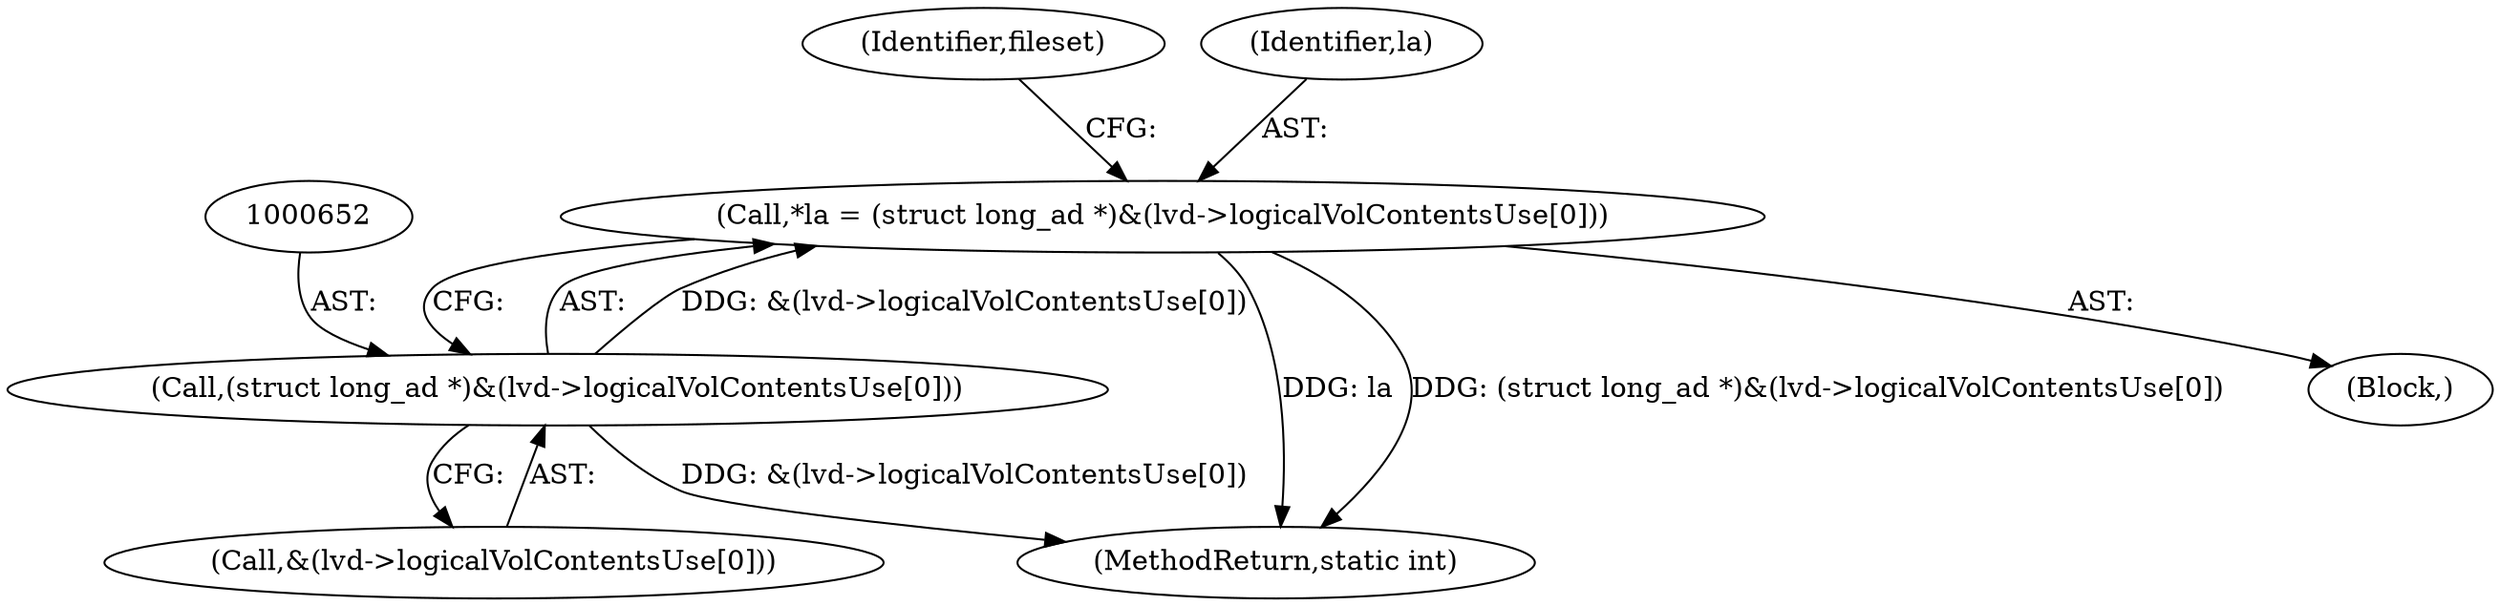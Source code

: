 digraph "0_linux_1df2ae31c724e57be9d7ac00d78db8a5dabdd050@pointer" {
"1000649" [label="(Call,*la = (struct long_ad *)&(lvd->logicalVolContentsUse[0]))"];
"1000651" [label="(Call,(struct long_ad *)&(lvd->logicalVolContentsUse[0]))"];
"1000653" [label="(Call,&(lvd->logicalVolContentsUse[0]))"];
"1000651" [label="(Call,(struct long_ad *)&(lvd->logicalVolContentsUse[0]))"];
"1000661" [label="(Identifier,fileset)"];
"1000650" [label="(Identifier,la)"];
"1000691" [label="(MethodReturn,static int)"];
"1000647" [label="(Block,)"];
"1000649" [label="(Call,*la = (struct long_ad *)&(lvd->logicalVolContentsUse[0]))"];
"1000649" -> "1000647"  [label="AST: "];
"1000649" -> "1000651"  [label="CFG: "];
"1000650" -> "1000649"  [label="AST: "];
"1000651" -> "1000649"  [label="AST: "];
"1000661" -> "1000649"  [label="CFG: "];
"1000649" -> "1000691"  [label="DDG: la"];
"1000649" -> "1000691"  [label="DDG: (struct long_ad *)&(lvd->logicalVolContentsUse[0])"];
"1000651" -> "1000649"  [label="DDG: &(lvd->logicalVolContentsUse[0])"];
"1000651" -> "1000653"  [label="CFG: "];
"1000652" -> "1000651"  [label="AST: "];
"1000653" -> "1000651"  [label="AST: "];
"1000651" -> "1000691"  [label="DDG: &(lvd->logicalVolContentsUse[0])"];
}

